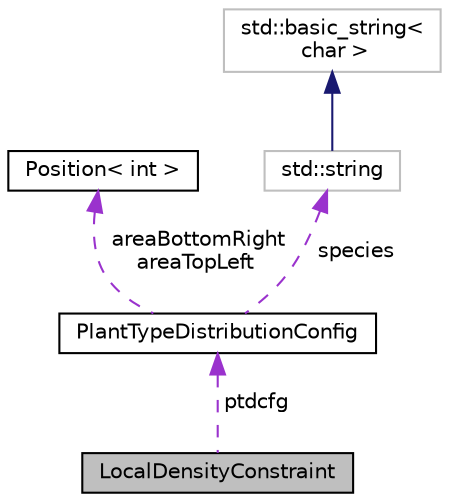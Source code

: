 digraph "LocalDensityConstraint"
{
 // LATEX_PDF_SIZE
  edge [fontname="Helvetica",fontsize="10",labelfontname="Helvetica",labelfontsize="10"];
  node [fontname="Helvetica",fontsize="10",shape=record];
  Node1 [label="LocalDensityConstraint",height=0.2,width=0.4,color="black", fillcolor="grey75", style="filled", fontcolor="black",tooltip=" "];
  Node2 -> Node1 [dir="back",color="darkorchid3",fontsize="10",style="dashed",label=" ptdcfg" ,fontname="Helvetica"];
  Node2 [label="PlantTypeDistributionConfig",height=0.2,width=0.4,color="black", fillcolor="white", style="filled",URL="$structPlantTypeDistributionConfig.html",tooltip=" "];
  Node3 -> Node2 [dir="back",color="darkorchid3",fontsize="10",style="dashed",label=" areaBottomRight\nareaTopLeft" ,fontname="Helvetica"];
  Node3 [label="Position\< int \>",height=0.2,width=0.4,color="black", fillcolor="white", style="filled",URL="$classPosition.html",tooltip=" "];
  Node4 -> Node2 [dir="back",color="darkorchid3",fontsize="10",style="dashed",label=" species" ,fontname="Helvetica"];
  Node4 [label="std::string",height=0.2,width=0.4,color="grey75", fillcolor="white", style="filled",tooltip="STL class."];
  Node5 -> Node4 [dir="back",color="midnightblue",fontsize="10",style="solid",fontname="Helvetica"];
  Node5 [label="std::basic_string\<\l char \>",height=0.2,width=0.4,color="grey75", fillcolor="white", style="filled",tooltip="STL class."];
}
